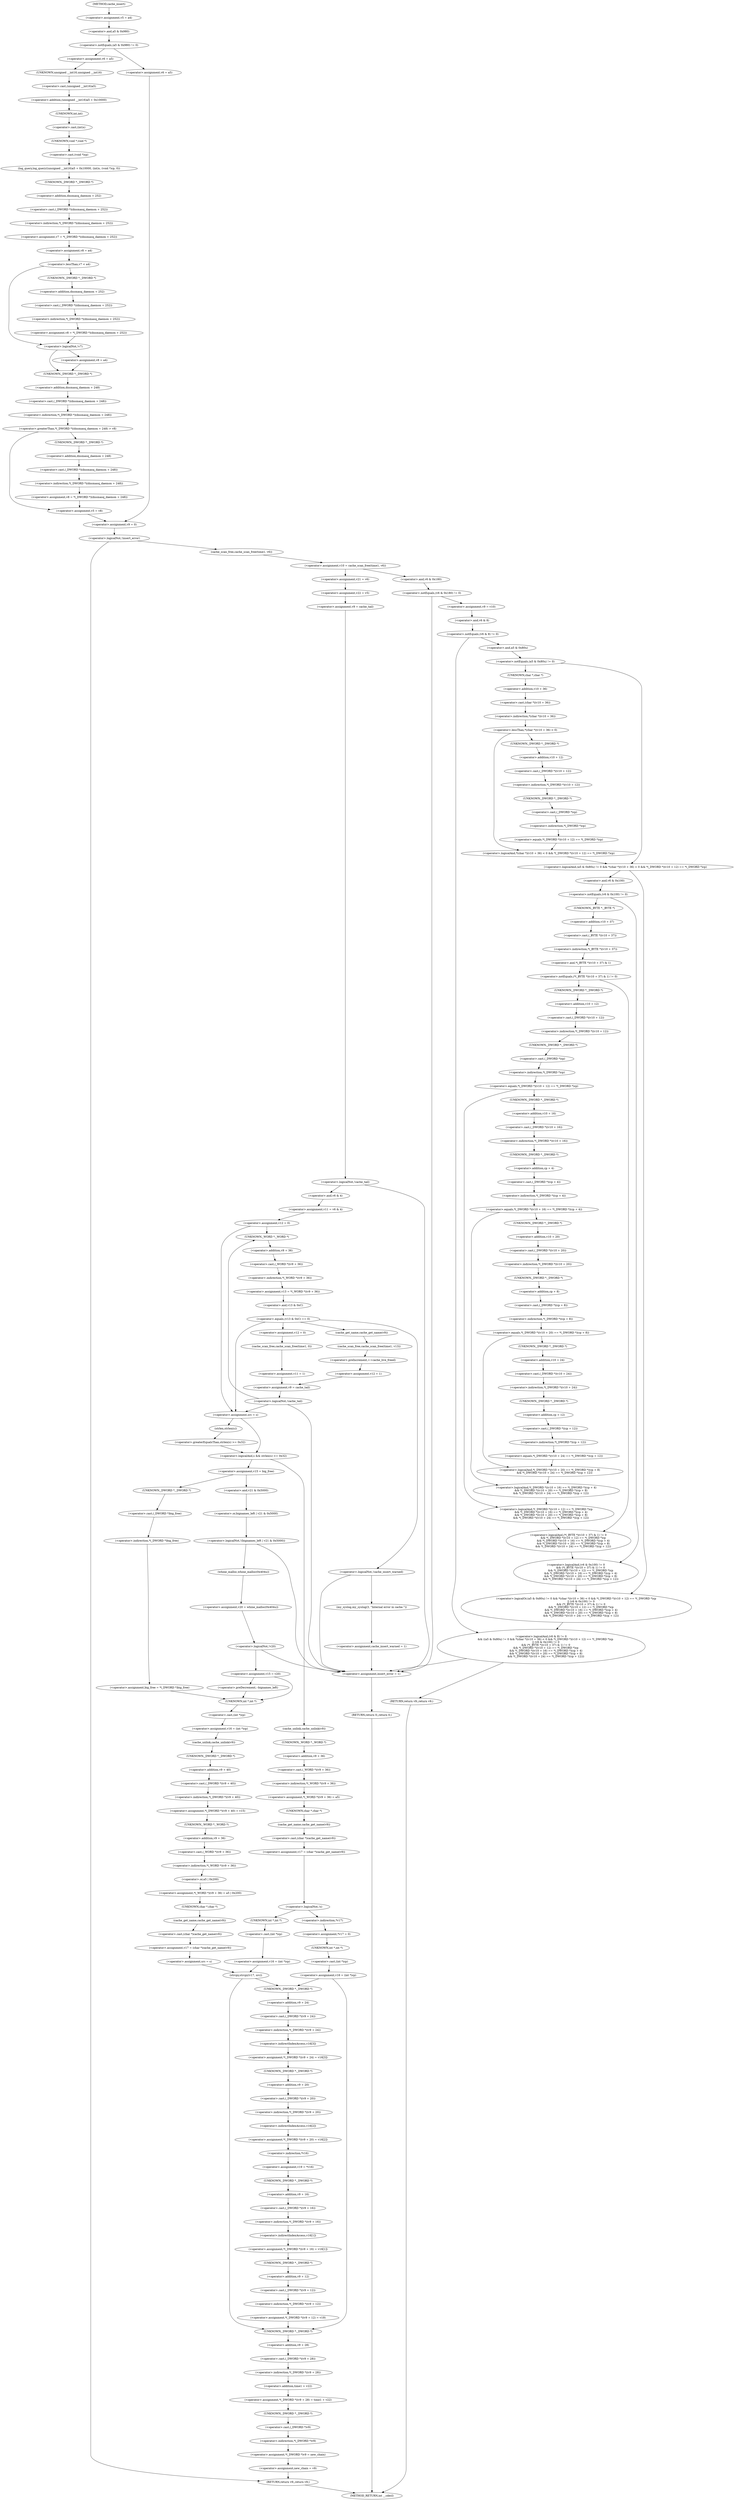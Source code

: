 digraph cache_insert {  
"1000142" [label = "(<operator>.assignment,v5 = a4)" ]
"1000146" [label = "(<operator>.notEquals,(a5 & 0x980) != 0)" ]
"1000147" [label = "(<operator>.and,a5 & 0x980)" ]
"1000152" [label = "(<operator>.assignment,v6 = a5)" ]
"1000155" [label = "(log_query,log_query((unsigned __int16)a5 + 0x10000, (int)s, (void *)cp, 0))" ]
"1000156" [label = "(<operator>.addition,(unsigned __int16)a5 + 0x10000)" ]
"1000157" [label = "(<operator>.cast,(unsigned __int16)a5)" ]
"1000158" [label = "(UNKNOWN,unsigned __int16,unsigned __int16)" ]
"1000161" [label = "(<operator>.cast,(int)s)" ]
"1000162" [label = "(UNKNOWN,int,int)" ]
"1000164" [label = "(<operator>.cast,(void *)cp)" ]
"1000165" [label = "(UNKNOWN,void *,void *)" ]
"1000168" [label = "(<operator>.assignment,v7 = *(_DWORD *)(dnsmasq_daemon + 252))" ]
"1000170" [label = "(<operator>.indirection,*(_DWORD *)(dnsmasq_daemon + 252))" ]
"1000171" [label = "(<operator>.cast,(_DWORD *)(dnsmasq_daemon + 252))" ]
"1000172" [label = "(UNKNOWN,_DWORD *,_DWORD *)" ]
"1000173" [label = "(<operator>.addition,dnsmasq_daemon + 252)" ]
"1000176" [label = "(<operator>.assignment,v8 = a4)" ]
"1000180" [label = "(<operator>.lessThan,v7 < a4)" ]
"1000183" [label = "(<operator>.assignment,v8 = *(_DWORD *)(dnsmasq_daemon + 252))" ]
"1000185" [label = "(<operator>.indirection,*(_DWORD *)(dnsmasq_daemon + 252))" ]
"1000186" [label = "(<operator>.cast,(_DWORD *)(dnsmasq_daemon + 252))" ]
"1000187" [label = "(UNKNOWN,_DWORD *,_DWORD *)" ]
"1000188" [label = "(<operator>.addition,dnsmasq_daemon + 252)" ]
"1000192" [label = "(<operator>.logicalNot,!v7)" ]
"1000194" [label = "(<operator>.assignment,v8 = a4)" ]
"1000198" [label = "(<operator>.greaterThan,*(_DWORD *)(dnsmasq_daemon + 248) > v8)" ]
"1000199" [label = "(<operator>.indirection,*(_DWORD *)(dnsmasq_daemon + 248))" ]
"1000200" [label = "(<operator>.cast,(_DWORD *)(dnsmasq_daemon + 248))" ]
"1000201" [label = "(UNKNOWN,_DWORD *,_DWORD *)" ]
"1000202" [label = "(<operator>.addition,dnsmasq_daemon + 248)" ]
"1000206" [label = "(<operator>.assignment,v8 = *(_DWORD *)(dnsmasq_daemon + 248))" ]
"1000208" [label = "(<operator>.indirection,*(_DWORD *)(dnsmasq_daemon + 248))" ]
"1000209" [label = "(<operator>.cast,(_DWORD *)(dnsmasq_daemon + 248))" ]
"1000210" [label = "(UNKNOWN,_DWORD *,_DWORD *)" ]
"1000211" [label = "(<operator>.addition,dnsmasq_daemon + 248)" ]
"1000214" [label = "(<operator>.assignment,v5 = v8)" ]
"1000219" [label = "(<operator>.assignment,v6 = a5)" ]
"1000222" [label = "(<operator>.assignment,v9 = 0)" ]
"1000226" [label = "(<operator>.logicalNot,!insert_error)" ]
"1000229" [label = "(<operator>.assignment,v10 = cache_scan_free(time1, v6))" ]
"1000231" [label = "(cache_scan_free,cache_scan_free(time1, v6))" ]
"1000238" [label = "(<operator>.notEquals,(v6 & 0x180) != 0)" ]
"1000239" [label = "(<operator>.and,v6 & 0x180)" ]
"1000244" [label = "(<operator>.assignment,v9 = v10)" ]
"1000248" [label = "(<operator>.logicalAnd,(v6 & 8) != 0\n          && ((a5 & 0x80u) != 0 && *(char *)(v10 + 36) < 0 && *(_DWORD *)(v10 + 12) == *(_DWORD *)cp\n           || (v6 & 0x100) != 0\n           && (*(_BYTE *)(v10 + 37) & 1) != 0\n           && *(_DWORD *)(v10 + 12) == *(_DWORD *)cp\n           && *(_DWORD *)(v10 + 16) == *(_DWORD *)(cp + 4)\n           && *(_DWORD *)(v10 + 20) == *(_DWORD *)(cp + 8)\n           && *(_DWORD *)(v10 + 24) == *(_DWORD *)(cp + 12)))" ]
"1000249" [label = "(<operator>.notEquals,(v6 & 8) != 0)" ]
"1000250" [label = "(<operator>.and,v6 & 8)" ]
"1000254" [label = "(<operator>.logicalOr,(a5 & 0x80u) != 0 && *(char *)(v10 + 36) < 0 && *(_DWORD *)(v10 + 12) == *(_DWORD *)cp\n           || (v6 & 0x100) != 0\n           && (*(_BYTE *)(v10 + 37) & 1) != 0\n           && *(_DWORD *)(v10 + 12) == *(_DWORD *)cp\n           && *(_DWORD *)(v10 + 16) == *(_DWORD *)(cp + 4)\n           && *(_DWORD *)(v10 + 20) == *(_DWORD *)(cp + 8)\n           && *(_DWORD *)(v10 + 24) == *(_DWORD *)(cp + 12))" ]
"1000255" [label = "(<operator>.logicalAnd,(a5 & 0x80u) != 0 && *(char *)(v10 + 36) < 0 && *(_DWORD *)(v10 + 12) == *(_DWORD *)cp)" ]
"1000256" [label = "(<operator>.notEquals,(a5 & 0x80u) != 0)" ]
"1000257" [label = "(<operator>.and,a5 & 0x80u)" ]
"1000261" [label = "(<operator>.logicalAnd,*(char *)(v10 + 36) < 0 && *(_DWORD *)(v10 + 12) == *(_DWORD *)cp)" ]
"1000262" [label = "(<operator>.lessThan,*(char *)(v10 + 36) < 0)" ]
"1000263" [label = "(<operator>.indirection,*(char *)(v10 + 36))" ]
"1000264" [label = "(<operator>.cast,(char *)(v10 + 36))" ]
"1000265" [label = "(UNKNOWN,char *,char *)" ]
"1000266" [label = "(<operator>.addition,v10 + 36)" ]
"1000270" [label = "(<operator>.equals,*(_DWORD *)(v10 + 12) == *(_DWORD *)cp)" ]
"1000271" [label = "(<operator>.indirection,*(_DWORD *)(v10 + 12))" ]
"1000272" [label = "(<operator>.cast,(_DWORD *)(v10 + 12))" ]
"1000273" [label = "(UNKNOWN,_DWORD *,_DWORD *)" ]
"1000274" [label = "(<operator>.addition,v10 + 12)" ]
"1000277" [label = "(<operator>.indirection,*(_DWORD *)cp)" ]
"1000278" [label = "(<operator>.cast,(_DWORD *)cp)" ]
"1000279" [label = "(UNKNOWN,_DWORD *,_DWORD *)" ]
"1000281" [label = "(<operator>.logicalAnd,(v6 & 0x100) != 0\n           && (*(_BYTE *)(v10 + 37) & 1) != 0\n           && *(_DWORD *)(v10 + 12) == *(_DWORD *)cp\n           && *(_DWORD *)(v10 + 16) == *(_DWORD *)(cp + 4)\n           && *(_DWORD *)(v10 + 20) == *(_DWORD *)(cp + 8)\n           && *(_DWORD *)(v10 + 24) == *(_DWORD *)(cp + 12))" ]
"1000282" [label = "(<operator>.notEquals,(v6 & 0x100) != 0)" ]
"1000283" [label = "(<operator>.and,v6 & 0x100)" ]
"1000287" [label = "(<operator>.logicalAnd,(*(_BYTE *)(v10 + 37) & 1) != 0\n           && *(_DWORD *)(v10 + 12) == *(_DWORD *)cp\n           && *(_DWORD *)(v10 + 16) == *(_DWORD *)(cp + 4)\n           && *(_DWORD *)(v10 + 20) == *(_DWORD *)(cp + 8)\n           && *(_DWORD *)(v10 + 24) == *(_DWORD *)(cp + 12))" ]
"1000288" [label = "(<operator>.notEquals,(*(_BYTE *)(v10 + 37) & 1) != 0)" ]
"1000289" [label = "(<operator>.and,*(_BYTE *)(v10 + 37) & 1)" ]
"1000290" [label = "(<operator>.indirection,*(_BYTE *)(v10 + 37))" ]
"1000291" [label = "(<operator>.cast,(_BYTE *)(v10 + 37))" ]
"1000292" [label = "(UNKNOWN,_BYTE *,_BYTE *)" ]
"1000293" [label = "(<operator>.addition,v10 + 37)" ]
"1000298" [label = "(<operator>.logicalAnd,*(_DWORD *)(v10 + 12) == *(_DWORD *)cp\n           && *(_DWORD *)(v10 + 16) == *(_DWORD *)(cp + 4)\n           && *(_DWORD *)(v10 + 20) == *(_DWORD *)(cp + 8)\n           && *(_DWORD *)(v10 + 24) == *(_DWORD *)(cp + 12))" ]
"1000299" [label = "(<operator>.equals,*(_DWORD *)(v10 + 12) == *(_DWORD *)cp)" ]
"1000300" [label = "(<operator>.indirection,*(_DWORD *)(v10 + 12))" ]
"1000301" [label = "(<operator>.cast,(_DWORD *)(v10 + 12))" ]
"1000302" [label = "(UNKNOWN,_DWORD *,_DWORD *)" ]
"1000303" [label = "(<operator>.addition,v10 + 12)" ]
"1000306" [label = "(<operator>.indirection,*(_DWORD *)cp)" ]
"1000307" [label = "(<operator>.cast,(_DWORD *)cp)" ]
"1000308" [label = "(UNKNOWN,_DWORD *,_DWORD *)" ]
"1000310" [label = "(<operator>.logicalAnd,*(_DWORD *)(v10 + 16) == *(_DWORD *)(cp + 4)\n           && *(_DWORD *)(v10 + 20) == *(_DWORD *)(cp + 8)\n           && *(_DWORD *)(v10 + 24) == *(_DWORD *)(cp + 12))" ]
"1000311" [label = "(<operator>.equals,*(_DWORD *)(v10 + 16) == *(_DWORD *)(cp + 4))" ]
"1000312" [label = "(<operator>.indirection,*(_DWORD *)(v10 + 16))" ]
"1000313" [label = "(<operator>.cast,(_DWORD *)(v10 + 16))" ]
"1000314" [label = "(UNKNOWN,_DWORD *,_DWORD *)" ]
"1000315" [label = "(<operator>.addition,v10 + 16)" ]
"1000318" [label = "(<operator>.indirection,*(_DWORD *)(cp + 4))" ]
"1000319" [label = "(<operator>.cast,(_DWORD *)(cp + 4))" ]
"1000320" [label = "(UNKNOWN,_DWORD *,_DWORD *)" ]
"1000321" [label = "(<operator>.addition,cp + 4)" ]
"1000324" [label = "(<operator>.logicalAnd,*(_DWORD *)(v10 + 20) == *(_DWORD *)(cp + 8)\n           && *(_DWORD *)(v10 + 24) == *(_DWORD *)(cp + 12))" ]
"1000325" [label = "(<operator>.equals,*(_DWORD *)(v10 + 20) == *(_DWORD *)(cp + 8))" ]
"1000326" [label = "(<operator>.indirection,*(_DWORD *)(v10 + 20))" ]
"1000327" [label = "(<operator>.cast,(_DWORD *)(v10 + 20))" ]
"1000328" [label = "(UNKNOWN,_DWORD *,_DWORD *)" ]
"1000329" [label = "(<operator>.addition,v10 + 20)" ]
"1000332" [label = "(<operator>.indirection,*(_DWORD *)(cp + 8))" ]
"1000333" [label = "(<operator>.cast,(_DWORD *)(cp + 8))" ]
"1000334" [label = "(UNKNOWN,_DWORD *,_DWORD *)" ]
"1000335" [label = "(<operator>.addition,cp + 8)" ]
"1000338" [label = "(<operator>.equals,*(_DWORD *)(v10 + 24) == *(_DWORD *)(cp + 12))" ]
"1000339" [label = "(<operator>.indirection,*(_DWORD *)(v10 + 24))" ]
"1000340" [label = "(<operator>.cast,(_DWORD *)(v10 + 24))" ]
"1000341" [label = "(UNKNOWN,_DWORD *,_DWORD *)" ]
"1000342" [label = "(<operator>.addition,v10 + 24)" ]
"1000345" [label = "(<operator>.indirection,*(_DWORD *)(cp + 12))" ]
"1000346" [label = "(<operator>.cast,(_DWORD *)(cp + 12))" ]
"1000347" [label = "(UNKNOWN,_DWORD *,_DWORD *)" ]
"1000348" [label = "(<operator>.addition,cp + 12)" ]
"1000352" [label = "(RETURN,return v9;,return v9;)" ]
"1000355" [label = "(<operator>.assignment,insert_error = 1)" ]
"1000358" [label = "(RETURN,return 0;,return 0;)" ]
"1000360" [label = "(<operator>.assignment,v21 = v6)" ]
"1000363" [label = "(<operator>.assignment,v22 = v5)" ]
"1000366" [label = "(<operator>.assignment,v9 = cache_tail)" ]
"1000370" [label = "(<operator>.logicalNot,!cache_tail)" ]
"1000373" [label = "(<operator>.assignment,v11 = v6 & 4)" ]
"1000375" [label = "(<operator>.and,v6 & 4)" ]
"1000378" [label = "(<operator>.assignment,v12 = 0)" ]
"1000384" [label = "(<operator>.assignment,v13 = *(_WORD *)(v9 + 36))" ]
"1000386" [label = "(<operator>.indirection,*(_WORD *)(v9 + 36))" ]
"1000387" [label = "(<operator>.cast,(_WORD *)(v9 + 36))" ]
"1000388" [label = "(UNKNOWN,_WORD *,_WORD *)" ]
"1000389" [label = "(<operator>.addition,v9 + 36)" ]
"1000393" [label = "(<operator>.equals,(v13 & 0xC) == 0)" ]
"1000394" [label = "(<operator>.and,v13 & 0xC)" ]
"1000403" [label = "(<operator>.logicalNot,!cache_insert_warned)" ]
"1000406" [label = "(my_syslog,my_syslog(3, \"Internal error in cache.\"))" ]
"1000409" [label = "(<operator>.assignment,cache_insert_warned = 1)" ]
"1000416" [label = "(cache_get_name,cache_get_name(v9))" ]
"1000418" [label = "(cache_scan_free,cache_scan_free(time1, v13))" ]
"1000421" [label = "(<operator>.preIncrement,++cache_live_freed)" ]
"1000423" [label = "(<operator>.assignment,v12 = 1)" ]
"1000428" [label = "(<operator>.assignment,v12 = 0)" ]
"1000431" [label = "(cache_scan_free,cache_scan_free(time1, 0))" ]
"1000434" [label = "(<operator>.assignment,v11 = 1)" ]
"1000437" [label = "(<operator>.assignment,v9 = cache_tail)" ]
"1000441" [label = "(<operator>.logicalNot,!cache_tail)" ]
"1000444" [label = "(<operator>.assignment,src = s)" ]
"1000448" [label = "(<operator>.logicalAnd,s && strlen(s) >= 0x32)" ]
"1000450" [label = "(<operator>.greaterEqualsThan,strlen(s) >= 0x32)" ]
"1000451" [label = "(strlen,strlen(s))" ]
"1000455" [label = "(<operator>.assignment,v15 = big_free)" ]
"1000461" [label = "(<operator>.assignment,big_free = *(_DWORD *)big_free)" ]
"1000463" [label = "(<operator>.indirection,*(_DWORD *)big_free)" ]
"1000464" [label = "(<operator>.cast,(_DWORD *)big_free)" ]
"1000465" [label = "(UNKNOWN,_DWORD *,_DWORD *)" ]
"1000470" [label = "(<operator>.logicalNot,!(bignames_left | v21 & 0x5000))" ]
"1000471" [label = "(<operator>.or,bignames_left | v21 & 0x5000)" ]
"1000473" [label = "(<operator>.and,v21 & 0x5000)" ]
"1000477" [label = "(<operator>.assignment,v20 = whine_malloc(0x404u))" ]
"1000479" [label = "(whine_malloc,whine_malloc(0x404u))" ]
"1000482" [label = "(<operator>.logicalNot,!v20)" ]
"1000485" [label = "(<operator>.assignment,v15 = v20)" ]
"1000490" [label = "(<operator>.preDecrement,--bignames_left)" ]
"1000492" [label = "(<operator>.assignment,v16 = (int *)cp)" ]
"1000494" [label = "(<operator>.cast,(int *)cp)" ]
"1000495" [label = "(UNKNOWN,int *,int *)" ]
"1000497" [label = "(cache_unlink,cache_unlink(v9))" ]
"1000499" [label = "(<operator>.assignment,*(_DWORD *)(v9 + 40) = v15)" ]
"1000500" [label = "(<operator>.indirection,*(_DWORD *)(v9 + 40))" ]
"1000501" [label = "(<operator>.cast,(_DWORD *)(v9 + 40))" ]
"1000502" [label = "(UNKNOWN,_DWORD *,_DWORD *)" ]
"1000503" [label = "(<operator>.addition,v9 + 40)" ]
"1000507" [label = "(<operator>.assignment,*(_WORD *)(v9 + 36) = a5 | 0x200)" ]
"1000508" [label = "(<operator>.indirection,*(_WORD *)(v9 + 36))" ]
"1000509" [label = "(<operator>.cast,(_WORD *)(v9 + 36))" ]
"1000510" [label = "(UNKNOWN,_WORD *,_WORD *)" ]
"1000511" [label = "(<operator>.addition,v9 + 36)" ]
"1000514" [label = "(<operator>.or,a5 | 0x200)" ]
"1000517" [label = "(<operator>.assignment,v17 = (char *)cache_get_name(v9))" ]
"1000519" [label = "(<operator>.cast,(char *)cache_get_name(v9))" ]
"1000520" [label = "(UNKNOWN,char *,char *)" ]
"1000521" [label = "(cache_get_name,cache_get_name(v9))" ]
"1000523" [label = "(<operator>.assignment,src = s)" ]
"1000528" [label = "(cache_unlink,cache_unlink(v9))" ]
"1000530" [label = "(<operator>.assignment,*(_WORD *)(v9 + 36) = a5)" ]
"1000531" [label = "(<operator>.indirection,*(_WORD *)(v9 + 36))" ]
"1000532" [label = "(<operator>.cast,(_WORD *)(v9 + 36))" ]
"1000533" [label = "(UNKNOWN,_WORD *,_WORD *)" ]
"1000534" [label = "(<operator>.addition,v9 + 36)" ]
"1000538" [label = "(<operator>.assignment,v17 = (char *)cache_get_name(v9))" ]
"1000540" [label = "(<operator>.cast,(char *)cache_get_name(v9))" ]
"1000541" [label = "(UNKNOWN,char *,char *)" ]
"1000542" [label = "(cache_get_name,cache_get_name(v9))" ]
"1000545" [label = "(<operator>.logicalNot,!s)" ]
"1000548" [label = "(<operator>.assignment,*v17 = 0)" ]
"1000549" [label = "(<operator>.indirection,*v17)" ]
"1000552" [label = "(<operator>.assignment,v16 = (int *)cp)" ]
"1000554" [label = "(<operator>.cast,(int *)cp)" ]
"1000555" [label = "(UNKNOWN,int *,int *)" ]
"1000558" [label = "(<operator>.assignment,v16 = (int *)cp)" ]
"1000560" [label = "(<operator>.cast,(int *)cp)" ]
"1000561" [label = "(UNKNOWN,int *,int *)" ]
"1000563" [label = "(strcpy,strcpy(v17, src))" ]
"1000570" [label = "(<operator>.assignment,*(_DWORD *)(v9 + 24) = v16[3])" ]
"1000571" [label = "(<operator>.indirection,*(_DWORD *)(v9 + 24))" ]
"1000572" [label = "(<operator>.cast,(_DWORD *)(v9 + 24))" ]
"1000573" [label = "(UNKNOWN,_DWORD *,_DWORD *)" ]
"1000574" [label = "(<operator>.addition,v9 + 24)" ]
"1000577" [label = "(<operator>.indirectIndexAccess,v16[3])" ]
"1000580" [label = "(<operator>.assignment,*(_DWORD *)(v9 + 20) = v16[2])" ]
"1000581" [label = "(<operator>.indirection,*(_DWORD *)(v9 + 20))" ]
"1000582" [label = "(<operator>.cast,(_DWORD *)(v9 + 20))" ]
"1000583" [label = "(UNKNOWN,_DWORD *,_DWORD *)" ]
"1000584" [label = "(<operator>.addition,v9 + 20)" ]
"1000587" [label = "(<operator>.indirectIndexAccess,v16[2])" ]
"1000590" [label = "(<operator>.assignment,v19 = *v16)" ]
"1000592" [label = "(<operator>.indirection,*v16)" ]
"1000594" [label = "(<operator>.assignment,*(_DWORD *)(v9 + 16) = v16[1])" ]
"1000595" [label = "(<operator>.indirection,*(_DWORD *)(v9 + 16))" ]
"1000596" [label = "(<operator>.cast,(_DWORD *)(v9 + 16))" ]
"1000597" [label = "(UNKNOWN,_DWORD *,_DWORD *)" ]
"1000598" [label = "(<operator>.addition,v9 + 16)" ]
"1000601" [label = "(<operator>.indirectIndexAccess,v16[1])" ]
"1000604" [label = "(<operator>.assignment,*(_DWORD *)(v9 + 12) = v19)" ]
"1000605" [label = "(<operator>.indirection,*(_DWORD *)(v9 + 12))" ]
"1000606" [label = "(<operator>.cast,(_DWORD *)(v9 + 12))" ]
"1000607" [label = "(UNKNOWN,_DWORD *,_DWORD *)" ]
"1000608" [label = "(<operator>.addition,v9 + 12)" ]
"1000612" [label = "(<operator>.assignment,*(_DWORD *)(v9 + 28) = time1 + v22)" ]
"1000613" [label = "(<operator>.indirection,*(_DWORD *)(v9 + 28))" ]
"1000614" [label = "(<operator>.cast,(_DWORD *)(v9 + 28))" ]
"1000615" [label = "(UNKNOWN,_DWORD *,_DWORD *)" ]
"1000616" [label = "(<operator>.addition,v9 + 28)" ]
"1000619" [label = "(<operator>.addition,time1 + v22)" ]
"1000622" [label = "(<operator>.assignment,*(_DWORD *)v9 = new_chain)" ]
"1000623" [label = "(<operator>.indirection,*(_DWORD *)v9)" ]
"1000624" [label = "(<operator>.cast,(_DWORD *)v9)" ]
"1000625" [label = "(UNKNOWN,_DWORD *,_DWORD *)" ]
"1000628" [label = "(<operator>.assignment,new_chain = v9)" ]
"1000631" [label = "(RETURN,return v9;,return v9;)" ]
"1000118" [label = "(METHOD,cache_insert)" ]
"1000633" [label = "(METHOD_RETURN,int __cdecl)" ]
  "1000142" -> "1000147" 
  "1000146" -> "1000152" 
  "1000146" -> "1000219" 
  "1000147" -> "1000146" 
  "1000152" -> "1000158" 
  "1000155" -> "1000172" 
  "1000156" -> "1000162" 
  "1000157" -> "1000156" 
  "1000158" -> "1000157" 
  "1000161" -> "1000165" 
  "1000162" -> "1000161" 
  "1000164" -> "1000155" 
  "1000165" -> "1000164" 
  "1000168" -> "1000176" 
  "1000170" -> "1000168" 
  "1000171" -> "1000170" 
  "1000172" -> "1000173" 
  "1000173" -> "1000171" 
  "1000176" -> "1000180" 
  "1000180" -> "1000187" 
  "1000180" -> "1000192" 
  "1000183" -> "1000192" 
  "1000185" -> "1000183" 
  "1000186" -> "1000185" 
  "1000187" -> "1000188" 
  "1000188" -> "1000186" 
  "1000192" -> "1000201" 
  "1000192" -> "1000194" 
  "1000194" -> "1000201" 
  "1000198" -> "1000210" 
  "1000198" -> "1000214" 
  "1000199" -> "1000198" 
  "1000200" -> "1000199" 
  "1000201" -> "1000202" 
  "1000202" -> "1000200" 
  "1000206" -> "1000214" 
  "1000208" -> "1000206" 
  "1000209" -> "1000208" 
  "1000210" -> "1000211" 
  "1000211" -> "1000209" 
  "1000214" -> "1000222" 
  "1000219" -> "1000222" 
  "1000222" -> "1000226" 
  "1000226" -> "1000231" 
  "1000226" -> "1000631" 
  "1000229" -> "1000239" 
  "1000229" -> "1000360" 
  "1000231" -> "1000229" 
  "1000238" -> "1000244" 
  "1000238" -> "1000355" 
  "1000239" -> "1000238" 
  "1000244" -> "1000250" 
  "1000248" -> "1000352" 
  "1000248" -> "1000355" 
  "1000249" -> "1000248" 
  "1000249" -> "1000257" 
  "1000250" -> "1000249" 
  "1000254" -> "1000248" 
  "1000255" -> "1000254" 
  "1000255" -> "1000283" 
  "1000256" -> "1000265" 
  "1000256" -> "1000255" 
  "1000257" -> "1000256" 
  "1000261" -> "1000255" 
  "1000262" -> "1000273" 
  "1000262" -> "1000261" 
  "1000263" -> "1000262" 
  "1000264" -> "1000263" 
  "1000265" -> "1000266" 
  "1000266" -> "1000264" 
  "1000270" -> "1000261" 
  "1000271" -> "1000279" 
  "1000272" -> "1000271" 
  "1000273" -> "1000274" 
  "1000274" -> "1000272" 
  "1000277" -> "1000270" 
  "1000278" -> "1000277" 
  "1000279" -> "1000278" 
  "1000281" -> "1000254" 
  "1000282" -> "1000292" 
  "1000282" -> "1000281" 
  "1000283" -> "1000282" 
  "1000287" -> "1000281" 
  "1000288" -> "1000302" 
  "1000288" -> "1000287" 
  "1000289" -> "1000288" 
  "1000290" -> "1000289" 
  "1000291" -> "1000290" 
  "1000292" -> "1000293" 
  "1000293" -> "1000291" 
  "1000298" -> "1000287" 
  "1000299" -> "1000314" 
  "1000299" -> "1000298" 
  "1000300" -> "1000308" 
  "1000301" -> "1000300" 
  "1000302" -> "1000303" 
  "1000303" -> "1000301" 
  "1000306" -> "1000299" 
  "1000307" -> "1000306" 
  "1000308" -> "1000307" 
  "1000310" -> "1000298" 
  "1000311" -> "1000328" 
  "1000311" -> "1000310" 
  "1000312" -> "1000320" 
  "1000313" -> "1000312" 
  "1000314" -> "1000315" 
  "1000315" -> "1000313" 
  "1000318" -> "1000311" 
  "1000319" -> "1000318" 
  "1000320" -> "1000321" 
  "1000321" -> "1000319" 
  "1000324" -> "1000310" 
  "1000325" -> "1000341" 
  "1000325" -> "1000324" 
  "1000326" -> "1000334" 
  "1000327" -> "1000326" 
  "1000328" -> "1000329" 
  "1000329" -> "1000327" 
  "1000332" -> "1000325" 
  "1000333" -> "1000332" 
  "1000334" -> "1000335" 
  "1000335" -> "1000333" 
  "1000338" -> "1000324" 
  "1000339" -> "1000347" 
  "1000340" -> "1000339" 
  "1000341" -> "1000342" 
  "1000342" -> "1000340" 
  "1000345" -> "1000338" 
  "1000346" -> "1000345" 
  "1000347" -> "1000348" 
  "1000348" -> "1000346" 
  "1000352" -> "1000633" 
  "1000355" -> "1000358" 
  "1000358" -> "1000633" 
  "1000360" -> "1000363" 
  "1000363" -> "1000366" 
  "1000366" -> "1000370" 
  "1000370" -> "1000355" 
  "1000370" -> "1000375" 
  "1000373" -> "1000378" 
  "1000375" -> "1000373" 
  "1000378" -> "1000388" 
  "1000378" -> "1000444" 
  "1000384" -> "1000394" 
  "1000386" -> "1000384" 
  "1000387" -> "1000386" 
  "1000388" -> "1000389" 
  "1000389" -> "1000387" 
  "1000393" -> "1000444" 
  "1000393" -> "1000403" 
  "1000393" -> "1000416" 
  "1000393" -> "1000428" 
  "1000394" -> "1000393" 
  "1000403" -> "1000406" 
  "1000403" -> "1000355" 
  "1000406" -> "1000409" 
  "1000409" -> "1000355" 
  "1000416" -> "1000418" 
  "1000418" -> "1000421" 
  "1000421" -> "1000423" 
  "1000423" -> "1000437" 
  "1000428" -> "1000431" 
  "1000431" -> "1000434" 
  "1000434" -> "1000437" 
  "1000437" -> "1000441" 
  "1000441" -> "1000388" 
  "1000441" -> "1000444" 
  "1000441" -> "1000355" 
  "1000444" -> "1000448" 
  "1000444" -> "1000451" 
  "1000448" -> "1000455" 
  "1000448" -> "1000528" 
  "1000450" -> "1000448" 
  "1000451" -> "1000450" 
  "1000455" -> "1000465" 
  "1000455" -> "1000473" 
  "1000461" -> "1000495" 
  "1000463" -> "1000461" 
  "1000464" -> "1000463" 
  "1000465" -> "1000464" 
  "1000470" -> "1000355" 
  "1000470" -> "1000479" 
  "1000471" -> "1000470" 
  "1000473" -> "1000471" 
  "1000477" -> "1000482" 
  "1000479" -> "1000477" 
  "1000482" -> "1000355" 
  "1000482" -> "1000485" 
  "1000485" -> "1000490" 
  "1000485" -> "1000495" 
  "1000490" -> "1000495" 
  "1000492" -> "1000497" 
  "1000494" -> "1000492" 
  "1000495" -> "1000494" 
  "1000497" -> "1000502" 
  "1000499" -> "1000510" 
  "1000500" -> "1000499" 
  "1000501" -> "1000500" 
  "1000502" -> "1000503" 
  "1000503" -> "1000501" 
  "1000507" -> "1000520" 
  "1000508" -> "1000514" 
  "1000509" -> "1000508" 
  "1000510" -> "1000511" 
  "1000511" -> "1000509" 
  "1000514" -> "1000507" 
  "1000517" -> "1000523" 
  "1000519" -> "1000517" 
  "1000520" -> "1000521" 
  "1000521" -> "1000519" 
  "1000523" -> "1000563" 
  "1000528" -> "1000533" 
  "1000530" -> "1000541" 
  "1000531" -> "1000530" 
  "1000532" -> "1000531" 
  "1000533" -> "1000534" 
  "1000534" -> "1000532" 
  "1000538" -> "1000545" 
  "1000540" -> "1000538" 
  "1000541" -> "1000542" 
  "1000542" -> "1000540" 
  "1000545" -> "1000549" 
  "1000545" -> "1000561" 
  "1000548" -> "1000555" 
  "1000549" -> "1000548" 
  "1000552" -> "1000573" 
  "1000552" -> "1000615" 
  "1000554" -> "1000552" 
  "1000555" -> "1000554" 
  "1000558" -> "1000563" 
  "1000560" -> "1000558" 
  "1000561" -> "1000560" 
  "1000563" -> "1000573" 
  "1000563" -> "1000615" 
  "1000570" -> "1000583" 
  "1000571" -> "1000577" 
  "1000572" -> "1000571" 
  "1000573" -> "1000574" 
  "1000574" -> "1000572" 
  "1000577" -> "1000570" 
  "1000580" -> "1000592" 
  "1000581" -> "1000587" 
  "1000582" -> "1000581" 
  "1000583" -> "1000584" 
  "1000584" -> "1000582" 
  "1000587" -> "1000580" 
  "1000590" -> "1000597" 
  "1000592" -> "1000590" 
  "1000594" -> "1000607" 
  "1000595" -> "1000601" 
  "1000596" -> "1000595" 
  "1000597" -> "1000598" 
  "1000598" -> "1000596" 
  "1000601" -> "1000594" 
  "1000604" -> "1000615" 
  "1000605" -> "1000604" 
  "1000606" -> "1000605" 
  "1000607" -> "1000608" 
  "1000608" -> "1000606" 
  "1000612" -> "1000625" 
  "1000613" -> "1000619" 
  "1000614" -> "1000613" 
  "1000615" -> "1000616" 
  "1000616" -> "1000614" 
  "1000619" -> "1000612" 
  "1000622" -> "1000628" 
  "1000623" -> "1000622" 
  "1000624" -> "1000623" 
  "1000625" -> "1000624" 
  "1000628" -> "1000631" 
  "1000631" -> "1000633" 
  "1000118" -> "1000142" 
}
